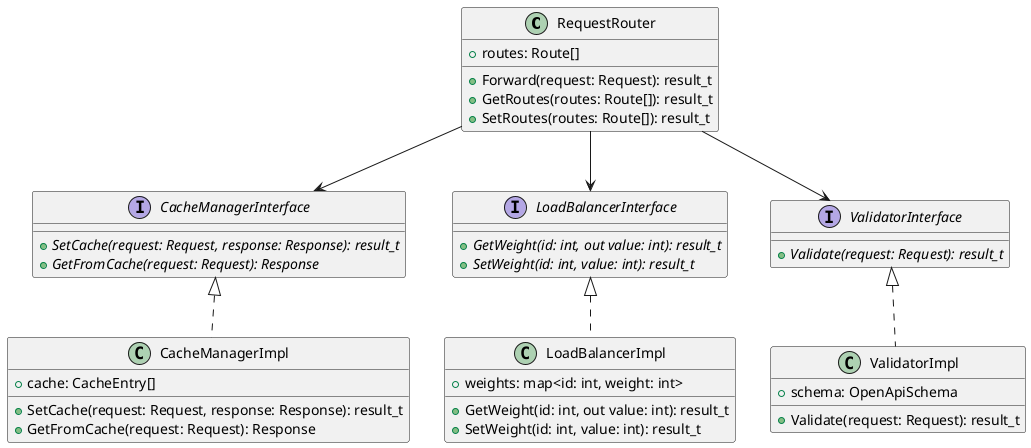 @startuml
class RequestRouter {
  +routes: Route[]
  +Forward(request: Request): result_t
  +GetRoutes(routes: Route[]): result_t
  +SetRoutes(routes: Route[]): result_t
}

interface CacheManagerInterface {
  {abstract} +SetCache(request: Request, response: Response): result_t
  {abstract} +GetFromCache(request: Request): Response
}

class CacheManagerImpl implements CacheManagerInterface {
  +cache: CacheEntry[]
  +SetCache(request: Request, response: Response): result_t
  +GetFromCache(request: Request): Response
}

interface LoadBalancerInterface {
  {abstract} +GetWeight(id: int, out value: int): result_t
  {abstract} +SetWeight(id: int, value: int): result_t

}

class LoadBalancerImpl implements LoadBalancerInterface {
  +weights: map<id: int, weight: int>
  +GetWeight(id: int, out value: int): result_t
  +SetWeight(id: int, value: int): result_t
}

interface ValidatorInterface {
  {abstract} +Validate(request: Request): result_t
}

class ValidatorImpl implements ValidatorInterface {
  +schema: OpenApiSchema
  +Validate(request: Request): result_t
}

RequestRouter --> CacheManagerInterface
RequestRouter --> LoadBalancerInterface
RequestRouter --> ValidatorInterface
@enduml
